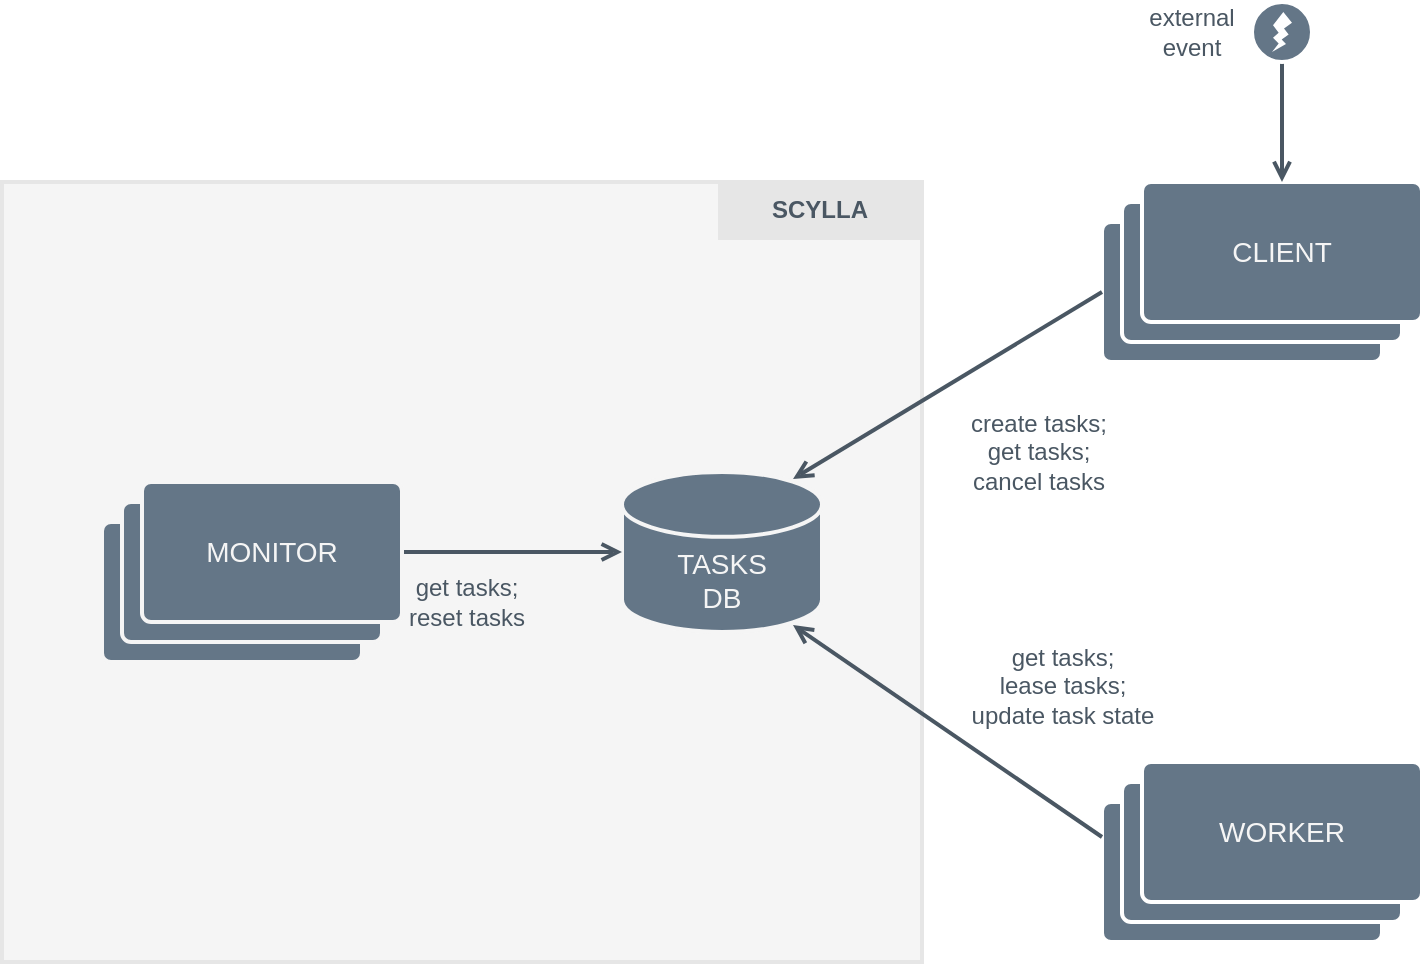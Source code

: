 <mxfile version="15.3.8" type="device" pages="2"><diagram id="tcCZKRV7kpxknHinJXv-" name="overview"><mxGraphModel dx="-1559" dy="743" grid="1" gridSize="10" guides="1" tooltips="1" connect="1" arrows="1" fold="1" page="1" pageScale="1" pageWidth="827" pageHeight="1169" math="0" shadow="0"><root><mxCell id="0"/><mxCell id="1" parent="0"/><UserObject label="" lucidchartObjectId="D0-c.wLqj_FO" id="01lXdnyZrXZZgnNVfnUW-23"><mxCell style="html=1;overflow=block;blockSpacing=1;whiteSpace=wrap;;whiteSpace=wrap;fontSize=14;spacing=4;strokeOpacity=100;rounded=0;absoluteArcSize=1;arcSize=9;strokeWidth=2;verticalAlign=top;align=right;fillColor=#f5f5f5;strokeColor=#E6E6E6;fontColor=#4A5763;" vertex="1" parent="1"><mxGeometry x="2510" y="190" width="460" height="390" as="geometry"/></mxCell></UserObject><mxCell id="01lXdnyZrXZZgnNVfnUW-24" value="&lt;b&gt;SCYLLA&lt;/b&gt;" style="rounded=0;whiteSpace=wrap;html=1;labelBackgroundColor=none;sketch=0;fontFamily=Helvetica;fontSize=12;fontColor=#4A5763;align=center;verticalAlign=top;strokeColor=none;fillColor=#E6E6E6;" vertex="1" parent="1"><mxGeometry x="2868" y="190" width="102" height="29" as="geometry"/></mxCell><UserObject label="COORDINATOR" lucidchartObjectId="pS-cF3OVt78R" id="01lXdnyZrXZZgnNVfnUW-2"><mxCell style="html=1;overflow=block;blockSpacing=1;whiteSpace=wrap;;whiteSpace=wrap;fontSize=14;spacing=9;strokeOpacity=100;rounded=1;absoluteArcSize=1;arcSize=9;strokeWidth=2;align=center;strokeColor=#F5F5F5;fillColor=#647687;fontStyle=0;fontColor=#F5F5F5;" vertex="1" parent="1"><mxGeometry x="2560" y="360" width="130" height="70" as="geometry"/></mxCell></UserObject><UserObject label="WORKER" lucidchartObjectId="pS-cF3OVt78R" id="01lXdnyZrXZZgnNVfnUW-4"><mxCell style="html=1;overflow=block;blockSpacing=1;whiteSpace=wrap;;whiteSpace=wrap;fontSize=14;spacing=9;strokeOpacity=100;rounded=1;absoluteArcSize=1;arcSize=9;strokeWidth=2;align=center;strokeColor=#FFFFFF;fillColor=#647687;fontColor=#F5F5F5;" vertex="1" parent="1"><mxGeometry x="3060" y="500" width="140" height="70" as="geometry"/></mxCell></UserObject><UserObject label="TASKS&lt;br&gt;DB" lucidchartObjectId="pS-cXE9sSRed" id="01lXdnyZrXZZgnNVfnUW-5"><mxCell style="html=1;overflow=block;blockSpacing=1;whiteSpace=wrap;shape=cylinder3;size=16.207;anchorPointDirection=0;boundedLbl=1;;whiteSpace=wrap;fontSize=14;spacing=7;strokeOpacity=100;rounded=1;absoluteArcSize=1;arcSize=9;strokeWidth=2;align=center;spacingTop=-2;strokeColor=#F5F5F5;fillColor=#647687;fontColor=#F5F5F5;" vertex="1" parent="1"><mxGeometry x="2820" y="335" width="100" height="80" as="geometry"/></mxCell></UserObject><mxCell id="01lXdnyZrXZZgnNVfnUW-7" value="get tasks;&lt;br&gt;reset tasks" style="edgeStyle=none;jumpStyle=gap;orthogonalLoop=1;jettySize=auto;html=1;fontSize=12;fontColor=#4A5763;endArrow=open;endFill=0;strokeWidth=2;strokeColor=#4A5763;labelBackgroundColor=#F5F5F5;entryX=0;entryY=0.5;entryDx=0;entryDy=0;entryPerimeter=0;exitX=1;exitY=0.5;exitDx=0;exitDy=0;" edge="1" parent="1" source="01lXdnyZrXZZgnNVfnUW-11" target="01lXdnyZrXZZgnNVfnUW-5"><mxGeometry x="-0.429" y="-25" relative="1" as="geometry"><mxPoint as="offset"/><mxPoint x="2997.992" y="265" as="sourcePoint"/><mxPoint x="2870" y="340" as="targetPoint"/></mxGeometry></mxCell><UserObject label="WORKER" lucidchartObjectId="pS-cF3OVt78R" id="01lXdnyZrXZZgnNVfnUW-8"><mxCell style="html=1;overflow=block;blockSpacing=1;whiteSpace=wrap;;whiteSpace=wrap;fontSize=14;spacing=9;strokeOpacity=100;rounded=1;absoluteArcSize=1;arcSize=9;strokeWidth=2;align=center;strokeColor=#FFFFFF;fillColor=#647687;fontColor=#F5F5F5;" vertex="1" parent="1"><mxGeometry x="3070" y="490" width="140" height="70" as="geometry"/></mxCell></UserObject><UserObject label="WORKER" lucidchartObjectId="pS-cF3OVt78R" id="01lXdnyZrXZZgnNVfnUW-9"><mxCell style="html=1;overflow=block;blockSpacing=1;whiteSpace=wrap;;whiteSpace=wrap;fontSize=14;spacing=9;strokeOpacity=100;rounded=1;absoluteArcSize=1;arcSize=9;strokeWidth=2;align=center;strokeColor=#FFFFFF;fillColor=#647687;fontColor=#F5F5F5;" vertex="1" parent="1"><mxGeometry x="3080" y="480" width="140" height="70" as="geometry"/></mxCell></UserObject><UserObject label="COORDINATOR" lucidchartObjectId="pS-cF3OVt78R" id="01lXdnyZrXZZgnNVfnUW-10"><mxCell style="html=1;overflow=block;blockSpacing=1;whiteSpace=wrap;;whiteSpace=wrap;fontSize=14;spacing=9;strokeOpacity=100;rounded=1;absoluteArcSize=1;arcSize=9;strokeWidth=2;align=center;strokeColor=#F5F5F5;fillColor=#647687;fontStyle=0;fontColor=#F5F5F5;" vertex="1" parent="1"><mxGeometry x="2570" y="350" width="130" height="70" as="geometry"/></mxCell></UserObject><UserObject label="MONITOR" lucidchartObjectId="pS-cF3OVt78R" id="01lXdnyZrXZZgnNVfnUW-11"><mxCell style="html=1;overflow=block;blockSpacing=1;whiteSpace=wrap;;whiteSpace=wrap;fontSize=14;spacing=9;strokeOpacity=100;rounded=1;absoluteArcSize=1;arcSize=9;strokeWidth=2;align=center;strokeColor=#F5F5F5;fillColor=#647687;fontStyle=0;fontColor=#F5F5F5;" vertex="1" parent="1"><mxGeometry x="2580" y="340" width="130" height="70" as="geometry"/></mxCell></UserObject><UserObject label="COORDINATOR" lucidchartObjectId="pS-cF3OVt78R" id="01lXdnyZrXZZgnNVfnUW-13"><mxCell style="html=1;overflow=block;blockSpacing=1;whiteSpace=wrap;;whiteSpace=wrap;fontSize=14;spacing=9;strokeOpacity=100;rounded=1;absoluteArcSize=1;arcSize=9;strokeWidth=2;align=center;strokeColor=#FFFFFF;fillColor=#647687;fontStyle=0;fontColor=#F5F5F5;" vertex="1" parent="1"><mxGeometry x="3060" y="210" width="140" height="70" as="geometry"/></mxCell></UserObject><UserObject label="COORDINATOR" lucidchartObjectId="pS-cF3OVt78R" id="01lXdnyZrXZZgnNVfnUW-14"><mxCell style="html=1;overflow=block;blockSpacing=1;whiteSpace=wrap;;whiteSpace=wrap;fontSize=14;spacing=9;strokeOpacity=100;rounded=1;absoluteArcSize=1;arcSize=9;strokeWidth=2;align=center;strokeColor=#FFFFFF;fillColor=#647687;fontStyle=0;fontColor=#F5F5F5;" vertex="1" parent="1"><mxGeometry x="3070" y="200" width="140" height="70" as="geometry"/></mxCell></UserObject><mxCell id="01lXdnyZrXZZgnNVfnUW-18" value="create tasks;&lt;br&gt;get tasks;&lt;br&gt;cancel tasks" style="edgeStyle=none;jumpStyle=gap;orthogonalLoop=1;jettySize=auto;html=1;entryX=0.855;entryY=0;entryDx=0;entryDy=3.48;entryPerimeter=0;labelBackgroundColor=#FFFFFF;fontSize=12;fontColor=#4A5763;endArrow=open;endFill=0;strokeColor=#4A5763;strokeWidth=2;exitX=0;exitY=0.5;exitDx=0;exitDy=0;" edge="1" parent="1" source="01lXdnyZrXZZgnNVfnUW-13" target="01lXdnyZrXZZgnNVfnUW-5"><mxGeometry x="-0.228" y="52" relative="1" as="geometry"><mxPoint x="1" as="offset"/></mxGeometry></mxCell><UserObject label="CLIENT" lucidchartObjectId="pS-cF3OVt78R" id="01lXdnyZrXZZgnNVfnUW-15"><mxCell style="html=1;overflow=block;blockSpacing=1;whiteSpace=wrap;;whiteSpace=wrap;fontSize=14;spacing=9;strokeOpacity=100;rounded=1;absoluteArcSize=1;arcSize=9;strokeWidth=2;align=center;strokeColor=#FFFFFF;fillColor=#647687;fontStyle=0;fontColor=#F5F5F5;" vertex="1" parent="1"><mxGeometry x="3080" y="190" width="140" height="70" as="geometry"/></mxCell></UserObject><mxCell id="01lXdnyZrXZZgnNVfnUW-20" style="edgeStyle=none;jumpStyle=gap;orthogonalLoop=1;jettySize=auto;html=1;entryX=0.5;entryY=0;entryDx=0;entryDy=0;labelBackgroundColor=#FFFFFF;fontSize=12;fontColor=#4A5763;endArrow=open;endFill=0;strokeColor=#4A5763;strokeWidth=2;exitX=0.5;exitY=1;exitDx=0;exitDy=0;" edge="1" parent="1" source="01lXdnyZrXZZgnNVfnUW-19" target="01lXdnyZrXZZgnNVfnUW-15"><mxGeometry relative="1" as="geometry"/></mxCell><mxCell id="01lXdnyZrXZZgnNVfnUW-19" value="" style="ellipse;whiteSpace=wrap;html=1;fontSize=14;fontColor=#F5F5F5;strokeColor=#FFFFFF;align=center;rounded=1;fontStyle=0;strokeWidth=2;fillColor=#647687;spacing=9;arcSize=9;aspect=fixed;" vertex="1" parent="1"><mxGeometry x="3135" y="100" width="30" height="30" as="geometry"/></mxCell><mxCell id="01lXdnyZrXZZgnNVfnUW-21" value="external event" style="text;html=1;strokeColor=none;fillColor=none;align=center;verticalAlign=middle;whiteSpace=wrap;rounded=0;fontSize=12;fontColor=#4A5763;" vertex="1" parent="1"><mxGeometry x="3085" y="105" width="40" height="20" as="geometry"/></mxCell><mxCell id="01lXdnyZrXZZgnNVfnUW-3" value="get tasks;&lt;br&gt;lease tasks;&lt;br&gt;update task state" style="edgeStyle=none;jumpStyle=gap;orthogonalLoop=1;jettySize=auto;html=1;fontSize=12;fontColor=#4A5763;endArrow=open;endFill=0;strokeWidth=2;strokeColor=#4A5763;labelBackgroundColor=#FFFFFF;exitX=0;exitY=0.25;exitDx=0;exitDy=0;entryX=0.855;entryY=1;entryDx=0;entryDy=-3.48;entryPerimeter=0;" edge="1" parent="1" source="01lXdnyZrXZZgnNVfnUW-4" target="01lXdnyZrXZZgnNVfnUW-5"><mxGeometry x="-0.367" y="-51" relative="1" as="geometry"><mxPoint as="offset"/><mxPoint x="2930" y="410" as="targetPoint"/></mxGeometry></mxCell><mxCell id="01lXdnyZrXZZgnNVfnUW-22" value="" style="verticalLabelPosition=bottom;verticalAlign=top;html=1;shape=mxgraph.basic.flash;fontSize=12;fontColor=#4A5763;strokeColor=none;" vertex="1" parent="1"><mxGeometry x="3145" y="105" width="10" height="20" as="geometry"/></mxCell></root></mxGraphModel></diagram><diagram id="1TQOBDxf3bZ-XvSJXLxV" name="states"><mxGraphModel dx="922" dy="743" grid="1" gridSize="10" guides="1" tooltips="1" connect="1" arrows="1" fold="1" page="1" pageScale="1" pageWidth="827" pageHeight="1169" math="0" shadow="0"><root><mxCell id="ykhv8_GZ0vWymXW5xtRU-0"/><mxCell id="ykhv8_GZ0vWymXW5xtRU-1" parent="ykhv8_GZ0vWymXW5xtRU-0"/><mxCell id="PuaBR28A8eqmjntSnh8o-0" value="submit" style="edgeStyle=none;jumpStyle=gap;orthogonalLoop=1;jettySize=auto;html=1;entryX=0;entryY=0.5;entryDx=0;entryDy=0;labelBackgroundColor=default;fontSize=12;fontColor=#4A5763;startFill=0;endArrow=open;endFill=0;strokeColor=#4A5763;strokeWidth=1;spacingLeft=0;spacingRight=0;labelBorderColor=#FFFFFF;exitX=1;exitY=0.5;exitDx=0;exitDy=0;" edge="1" parent="ykhv8_GZ0vWymXW5xtRU-1" source="PuaBR28A8eqmjntSnh8o-1" target="PuaBR28A8eqmjntSnh8o-7"><mxGeometry relative="1" as="geometry"><mxPoint x="223" y="202" as="targetPoint"/></mxGeometry></mxCell><mxCell id="PuaBR28A8eqmjntSnh8o-1" value="" style="ellipse;whiteSpace=wrap;html=1;aspect=fixed;rounded=1;labelBackgroundColor=none;fontFamily=Helvetica;fontSize=14;fontColor=#e5e5e5;fillColor=#647687;align=left;verticalAlign=middle;strokeWidth=2;spacing=9;arcSize=9;strokeColor=none;" vertex="1" parent="ykhv8_GZ0vWymXW5xtRU-1"><mxGeometry x="77" y="264" width="10" height="10" as="geometry"/></mxCell><mxCell id="PuaBR28A8eqmjntSnh8o-14" value="acquire&lt;br&gt;lease" style="edgeStyle=none;jumpStyle=gap;orthogonalLoop=1;jettySize=auto;html=1;entryX=0;entryY=0.75;entryDx=0;entryDy=0;labelBackgroundColor=default;fontSize=12;fontColor=#4A5763;endArrow=open;endFill=0;strokeColor=#4A5763;strokeWidth=1;labelBorderColor=#FFFFFF;spacingLeft=0;spacingRight=0;startFill=0;exitX=0.75;exitY=0;exitDx=0;exitDy=0;" edge="1" parent="ykhv8_GZ0vWymXW5xtRU-1" source="PuaBR28A8eqmjntSnh8o-7" target="PuaBR28A8eqmjntSnh8o-13"><mxGeometry x="-0.437" y="-5" relative="1" as="geometry"><Array as="points"><mxPoint x="280" y="178"/></Array><mxPoint as="offset"/></mxGeometry></mxCell><mxCell id="PuaBR28A8eqmjntSnh8o-20" value="cancel" style="edgeStyle=none;jumpStyle=gap;orthogonalLoop=1;jettySize=auto;html=1;entryX=0;entryY=0.5;entryDx=0;entryDy=0;labelBackgroundColor=default;fontSize=12;fontColor=#4A5763;startFill=0;endArrow=open;endFill=0;strokeColor=#4A5763;strokeWidth=1;exitX=0.5;exitY=0;exitDx=0;exitDy=0;" edge="1" parent="ykhv8_GZ0vWymXW5xtRU-1" source="PuaBR28A8eqmjntSnh8o-7" target="PuaBR28A8eqmjntSnh8o-18"><mxGeometry relative="1" as="geometry"><Array as="points"><mxPoint x="225" y="65"/></Array></mxGeometry></mxCell><UserObject label="ready" lucidchartObjectId="pS-cF3OVt78R" id="PuaBR28A8eqmjntSnh8o-7"><mxCell style="html=1;overflow=block;blockSpacing=1;whiteSpace=wrap;;whiteSpace=wrap;fontSize=14;spacing=9;strokeOpacity=100;rounded=1;absoluteArcSize=1;arcSize=38;strokeWidth=2;align=center;strokeColor=#FFFFFF;fillColor=#647687;fontStyle=0;fontColor=#F5F5F5;" vertex="1" parent="ykhv8_GZ0vWymXW5xtRU-1"><mxGeometry x="180" y="244" width="90" height="50" as="geometry"/></mxCell></UserObject><mxCell id="PuaBR28A8eqmjntSnh8o-8" value="" style="ellipse;whiteSpace=wrap;html=1;aspect=fixed;rounded=1;labelBackgroundColor=none;fontFamily=Helvetica;fontSize=14;fontColor=#e5e5e5;fillColor=#647687;align=left;verticalAlign=middle;strokeWidth=2;spacing=9;arcSize=9;strokeColor=none;" vertex="1" parent="ykhv8_GZ0vWymXW5xtRU-1"><mxGeometry x="662" y="262" width="10" height="10" as="geometry"/></mxCell><mxCell id="PuaBR28A8eqmjntSnh8o-9" value="" style="ellipse;whiteSpace=wrap;html=1;aspect=fixed;rounded=1;labelBackgroundColor=none;sketch=0;fontFamily=Palatino;fontSize=12;fontColor=#4A5763;strokeColor=#647687;align=center;verticalAlign=top;fillColor=none;" vertex="1" parent="ykhv8_GZ0vWymXW5xtRU-1"><mxGeometry x="660" y="260" width="14" height="14" as="geometry"/></mxCell><mxCell id="PuaBR28A8eqmjntSnh8o-17" value="error" style="edgeStyle=none;jumpStyle=gap;orthogonalLoop=1;jettySize=auto;html=1;entryX=0.5;entryY=0;entryDx=0;entryDy=0;labelBackgroundColor=default;fontSize=12;fontColor=#4A5763;startFill=0;endArrow=open;endFill=0;strokeColor=#4A5763;strokeWidth=1;" edge="1" parent="ykhv8_GZ0vWymXW5xtRU-1" source="PuaBR28A8eqmjntSnh8o-13" target="PuaBR28A8eqmjntSnh8o-16"><mxGeometry relative="1" as="geometry"/></mxCell><mxCell id="PuaBR28A8eqmjntSnh8o-19" value="cancel" style="edgeStyle=none;jumpStyle=gap;orthogonalLoop=1;jettySize=auto;html=1;entryX=0.5;entryY=1;entryDx=0;entryDy=0;labelBackgroundColor=default;fontSize=12;fontColor=#4A5763;startFill=0;endArrow=open;endFill=0;strokeColor=#4A5763;strokeWidth=1;" edge="1" parent="ykhv8_GZ0vWymXW5xtRU-1" source="PuaBR28A8eqmjntSnh8o-13" target="PuaBR28A8eqmjntSnh8o-18"><mxGeometry relative="1" as="geometry"/></mxCell><mxCell id="PuaBR28A8eqmjntSnh8o-21" value="update lease" style="edgeStyle=none;jumpStyle=gap;orthogonalLoop=1;jettySize=auto;html=1;labelBackgroundColor=default;fontSize=12;fontColor=#4A5763;startFill=0;endArrow=open;endFill=0;strokeColor=#4A5763;strokeWidth=1;entryX=1;entryY=0.25;entryDx=0;entryDy=0;exitX=1;exitY=0.75;exitDx=0;exitDy=0;" edge="1" parent="ykhv8_GZ0vWymXW5xtRU-1" source="PuaBR28A8eqmjntSnh8o-13" target="PuaBR28A8eqmjntSnh8o-13"><mxGeometry relative="1" as="geometry"><mxPoint x="530" y="165" as="targetPoint"/><Array as="points"><mxPoint x="480" y="178"/><mxPoint x="480" y="153"/></Array></mxGeometry></mxCell><mxCell id="PuaBR28A8eqmjntSnh8o-22" value="lease&lt;br&gt;timed out" style="edgeStyle=none;jumpStyle=gap;orthogonalLoop=1;jettySize=auto;html=1;entryX=1;entryY=0.5;entryDx=0;entryDy=0;labelBackgroundColor=default;fontSize=12;fontColor=#4A5763;startFill=0;endArrow=open;endFill=0;strokeColor=#4A5763;strokeWidth=1;exitX=0.25;exitY=1;exitDx=0;exitDy=0;" edge="1" parent="ykhv8_GZ0vWymXW5xtRU-1" source="PuaBR28A8eqmjntSnh8o-13" target="PuaBR28A8eqmjntSnh8o-7"><mxGeometry x="-0.483" y="-1" relative="1" as="geometry"><Array as="points"><mxPoint x="340" y="269"/></Array><mxPoint as="offset"/></mxGeometry></mxCell><mxCell id="PuaBR28A8eqmjntSnh8o-23" value="successfully&lt;br&gt;completed" style="edgeStyle=none;jumpStyle=gap;orthogonalLoop=1;jettySize=auto;html=1;entryX=-0.004;entryY=0.563;entryDx=0;entryDy=0;entryPerimeter=0;labelBackgroundColor=default;fontSize=12;fontColor=#4A5763;startFill=0;endArrow=open;endFill=0;strokeColor=#4A5763;strokeWidth=1;exitX=0.75;exitY=1;exitDx=0;exitDy=0;" edge="1" parent="ykhv8_GZ0vWymXW5xtRU-1" source="PuaBR28A8eqmjntSnh8o-13" target="PuaBR28A8eqmjntSnh8o-15"><mxGeometry x="-0.328" y="11" relative="1" as="geometry"><Array as="points"><mxPoint x="450" y="270"/></Array><mxPoint as="offset"/></mxGeometry></mxCell><UserObject label="running" lucidchartObjectId="pS-cF3OVt78R" id="PuaBR28A8eqmjntSnh8o-13"><mxCell style="html=1;overflow=block;blockSpacing=1;whiteSpace=wrap;;whiteSpace=wrap;fontSize=14;spacing=9;strokeOpacity=100;rounded=1;absoluteArcSize=1;arcSize=38;strokeWidth=2;align=center;strokeColor=#FFFFFF;fillColor=#647687;fontStyle=0;fontColor=#F5F5F5;" vertex="1" parent="ykhv8_GZ0vWymXW5xtRU-1"><mxGeometry x="350" y="140" width="90" height="50" as="geometry"/></mxCell></UserObject><mxCell id="PuaBR28A8eqmjntSnh8o-24" value="delete" style="edgeStyle=none;jumpStyle=gap;orthogonalLoop=1;jettySize=auto;html=1;entryX=0;entryY=0.5;entryDx=0;entryDy=0;labelBackgroundColor=default;fontSize=12;fontColor=#4A5763;startFill=0;endArrow=open;endFill=0;strokeColor=#4A5763;strokeWidth=1;" edge="1" parent="ykhv8_GZ0vWymXW5xtRU-1" source="PuaBR28A8eqmjntSnh8o-15" target="PuaBR28A8eqmjntSnh8o-9"><mxGeometry relative="1" as="geometry"/></mxCell><UserObject label="completed" lucidchartObjectId="pS-cF3OVt78R" id="PuaBR28A8eqmjntSnh8o-15"><mxCell style="html=1;overflow=block;blockSpacing=1;whiteSpace=wrap;;whiteSpace=wrap;fontSize=14;spacing=9;strokeOpacity=100;rounded=1;absoluteArcSize=1;arcSize=38;strokeWidth=2;align=center;strokeColor=#FFFFFF;fillColor=#647687;fontStyle=0;fontColor=#F5F5F5;" vertex="1" parent="ykhv8_GZ0vWymXW5xtRU-1"><mxGeometry x="490" y="242" width="90" height="50" as="geometry"/></mxCell></UserObject><mxCell id="PuaBR28A8eqmjntSnh8o-25" value="delete" style="edgeStyle=none;jumpStyle=gap;orthogonalLoop=1;jettySize=auto;html=1;entryX=0.5;entryY=1;entryDx=0;entryDy=0;labelBackgroundColor=default;fontSize=12;fontColor=#4A5763;startFill=0;endArrow=open;endFill=0;strokeColor=#4A5763;strokeWidth=1;exitX=1;exitY=0.5;exitDx=0;exitDy=0;" edge="1" parent="ykhv8_GZ0vWymXW5xtRU-1" source="PuaBR28A8eqmjntSnh8o-16" target="PuaBR28A8eqmjntSnh8o-9"><mxGeometry x="0.132" relative="1" as="geometry"><Array as="points"><mxPoint x="667" y="365"/></Array><mxPoint as="offset"/></mxGeometry></mxCell><UserObject label="aborted" lucidchartObjectId="pS-cF3OVt78R" id="PuaBR28A8eqmjntSnh8o-16"><mxCell style="html=1;overflow=block;blockSpacing=1;whiteSpace=wrap;;whiteSpace=wrap;fontSize=14;spacing=9;strokeOpacity=100;rounded=1;absoluteArcSize=1;arcSize=38;strokeWidth=2;align=center;strokeColor=#FFFFFF;fillColor=#647687;fontStyle=0;fontColor=#F5F5F5;" vertex="1" parent="ykhv8_GZ0vWymXW5xtRU-1"><mxGeometry x="350" y="340" width="90" height="50" as="geometry"/></mxCell></UserObject><mxCell id="PuaBR28A8eqmjntSnh8o-26" value="delete" style="edgeStyle=none;jumpStyle=gap;orthogonalLoop=1;jettySize=auto;html=1;entryX=0.5;entryY=0;entryDx=0;entryDy=0;labelBackgroundColor=default;fontSize=12;fontColor=#4A5763;startFill=0;endArrow=open;endFill=0;strokeColor=#4A5763;strokeWidth=1;exitX=1;exitY=0.5;exitDx=0;exitDy=0;" edge="1" parent="ykhv8_GZ0vWymXW5xtRU-1" source="PuaBR28A8eqmjntSnh8o-18" target="PuaBR28A8eqmjntSnh8o-9"><mxGeometry x="-0.147" relative="1" as="geometry"><Array as="points"><mxPoint x="667" y="65"/></Array><mxPoint as="offset"/></mxGeometry></mxCell><UserObject label="cancelled" lucidchartObjectId="pS-cF3OVt78R" id="PuaBR28A8eqmjntSnh8o-18"><mxCell style="html=1;overflow=block;blockSpacing=1;whiteSpace=wrap;;whiteSpace=wrap;fontSize=14;spacing=9;strokeOpacity=100;rounded=1;absoluteArcSize=1;arcSize=38;strokeWidth=2;align=center;strokeColor=#FFFFFF;fillColor=#647687;fontStyle=0;fontColor=#F5F5F5;" vertex="1" parent="ykhv8_GZ0vWymXW5xtRU-1"><mxGeometry x="350" y="40" width="90" height="50" as="geometry"/></mxCell></UserObject><mxCell id="PuaBR28A8eqmjntSnh8o-28" value="deleted" style="text;html=1;strokeColor=none;fillColor=none;align=center;verticalAlign=middle;whiteSpace=wrap;rounded=0;fontSize=14;fontColor=#4A5763;" vertex="1" parent="ykhv8_GZ0vWymXW5xtRU-1"><mxGeometry x="680" y="254" width="40" height="20" as="geometry"/></mxCell></root></mxGraphModel></diagram></mxfile>